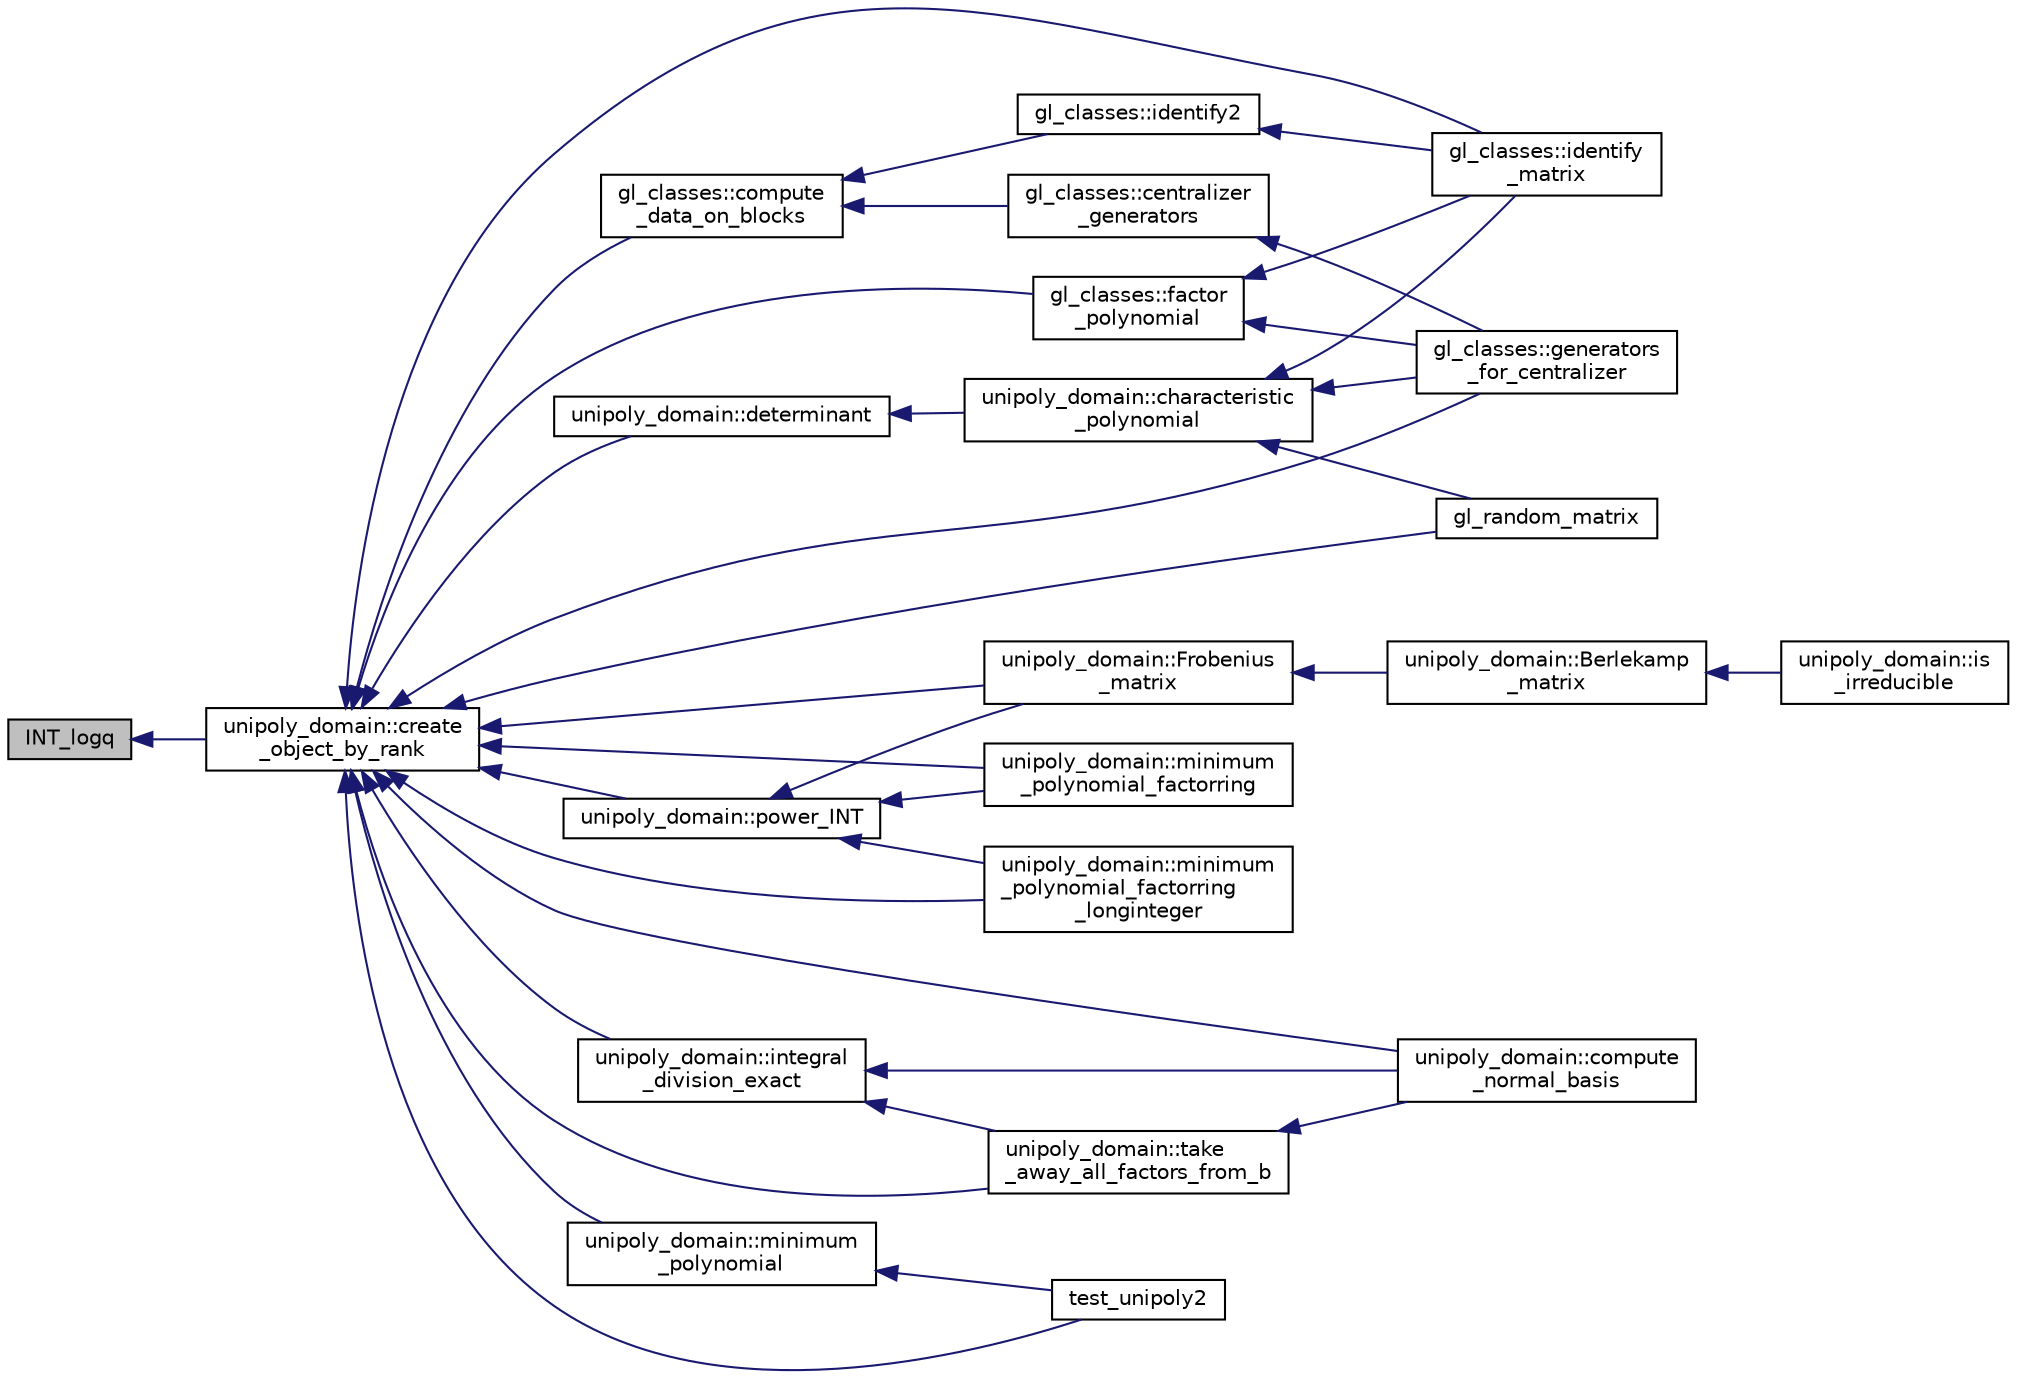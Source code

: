 digraph "INT_logq"
{
  edge [fontname="Helvetica",fontsize="10",labelfontname="Helvetica",labelfontsize="10"];
  node [fontname="Helvetica",fontsize="10",shape=record];
  rankdir="LR";
  Node1262 [label="INT_logq",height=0.2,width=0.4,color="black", fillcolor="grey75", style="filled", fontcolor="black"];
  Node1262 -> Node1263 [dir="back",color="midnightblue",fontsize="10",style="solid",fontname="Helvetica"];
  Node1263 [label="unipoly_domain::create\l_object_by_rank",height=0.2,width=0.4,color="black", fillcolor="white", style="filled",URL="$da/d3c/classunipoly__domain.html#a3311706a93102009d6d22c69f2f3902f"];
  Node1263 -> Node1264 [dir="back",color="midnightblue",fontsize="10",style="solid",fontname="Helvetica"];
  Node1264 [label="gl_classes::identify\l_matrix",height=0.2,width=0.4,color="black", fillcolor="white", style="filled",URL="$d6/dab/classgl__classes.html#af529d1d8ff5a52703c5ac1d70806092e"];
  Node1263 -> Node1265 [dir="back",color="midnightblue",fontsize="10",style="solid",fontname="Helvetica"];
  Node1265 [label="gl_classes::compute\l_data_on_blocks",height=0.2,width=0.4,color="black", fillcolor="white", style="filled",URL="$d6/dab/classgl__classes.html#a81f5a74f6e3ddf095578fa860c347e9f"];
  Node1265 -> Node1266 [dir="back",color="midnightblue",fontsize="10",style="solid",fontname="Helvetica"];
  Node1266 [label="gl_classes::identify2",height=0.2,width=0.4,color="black", fillcolor="white", style="filled",URL="$d6/dab/classgl__classes.html#a01f63c38f74a678752344f31fc3820bc"];
  Node1266 -> Node1264 [dir="back",color="midnightblue",fontsize="10",style="solid",fontname="Helvetica"];
  Node1265 -> Node1267 [dir="back",color="midnightblue",fontsize="10",style="solid",fontname="Helvetica"];
  Node1267 [label="gl_classes::centralizer\l_generators",height=0.2,width=0.4,color="black", fillcolor="white", style="filled",URL="$d6/dab/classgl__classes.html#a0469984583efc3d27c70fb32f45d71d8"];
  Node1267 -> Node1268 [dir="back",color="midnightblue",fontsize="10",style="solid",fontname="Helvetica"];
  Node1268 [label="gl_classes::generators\l_for_centralizer",height=0.2,width=0.4,color="black", fillcolor="white", style="filled",URL="$d6/dab/classgl__classes.html#aeac561e2a41981533eb0aee6f9d2080c"];
  Node1263 -> Node1268 [dir="back",color="midnightblue",fontsize="10",style="solid",fontname="Helvetica"];
  Node1263 -> Node1269 [dir="back",color="midnightblue",fontsize="10",style="solid",fontname="Helvetica"];
  Node1269 [label="gl_classes::factor\l_polynomial",height=0.2,width=0.4,color="black", fillcolor="white", style="filled",URL="$d6/dab/classgl__classes.html#ab79551e3f5bc66e8049de52bd685a4ef"];
  Node1269 -> Node1264 [dir="back",color="midnightblue",fontsize="10",style="solid",fontname="Helvetica"];
  Node1269 -> Node1268 [dir="back",color="midnightblue",fontsize="10",style="solid",fontname="Helvetica"];
  Node1263 -> Node1270 [dir="back",color="midnightblue",fontsize="10",style="solid",fontname="Helvetica"];
  Node1270 [label="unipoly_domain::Frobenius\l_matrix",height=0.2,width=0.4,color="black", fillcolor="white", style="filled",URL="$da/d3c/classunipoly__domain.html#a861279fd941d6bad64e6ec13279453af"];
  Node1270 -> Node1271 [dir="back",color="midnightblue",fontsize="10",style="solid",fontname="Helvetica"];
  Node1271 [label="unipoly_domain::Berlekamp\l_matrix",height=0.2,width=0.4,color="black", fillcolor="white", style="filled",URL="$da/d3c/classunipoly__domain.html#a560f4cc73e0badeba359203643fbc333"];
  Node1271 -> Node1272 [dir="back",color="midnightblue",fontsize="10",style="solid",fontname="Helvetica"];
  Node1272 [label="unipoly_domain::is\l_irreducible",height=0.2,width=0.4,color="black", fillcolor="white", style="filled",URL="$da/d3c/classunipoly__domain.html#aec4d9b55b51268d99ef6f6480d7282b5"];
  Node1263 -> Node1273 [dir="back",color="midnightblue",fontsize="10",style="solid",fontname="Helvetica"];
  Node1273 [label="unipoly_domain::integral\l_division_exact",height=0.2,width=0.4,color="black", fillcolor="white", style="filled",URL="$da/d3c/classunipoly__domain.html#ae08b2f84ea25a3b0f310edec6ad9cf66"];
  Node1273 -> Node1274 [dir="back",color="midnightblue",fontsize="10",style="solid",fontname="Helvetica"];
  Node1274 [label="unipoly_domain::compute\l_normal_basis",height=0.2,width=0.4,color="black", fillcolor="white", style="filled",URL="$da/d3c/classunipoly__domain.html#a799f3e7de9717b6c0b52dbc5305f3bf5"];
  Node1273 -> Node1275 [dir="back",color="midnightblue",fontsize="10",style="solid",fontname="Helvetica"];
  Node1275 [label="unipoly_domain::take\l_away_all_factors_from_b",height=0.2,width=0.4,color="black", fillcolor="white", style="filled",URL="$da/d3c/classunipoly__domain.html#a65da08a136c47386d06c140157b72809"];
  Node1275 -> Node1274 [dir="back",color="midnightblue",fontsize="10",style="solid",fontname="Helvetica"];
  Node1263 -> Node1274 [dir="back",color="midnightblue",fontsize="10",style="solid",fontname="Helvetica"];
  Node1263 -> Node1275 [dir="back",color="midnightblue",fontsize="10",style="solid",fontname="Helvetica"];
  Node1263 -> Node1276 [dir="back",color="midnightblue",fontsize="10",style="solid",fontname="Helvetica"];
  Node1276 [label="unipoly_domain::power_INT",height=0.2,width=0.4,color="black", fillcolor="white", style="filled",URL="$da/d3c/classunipoly__domain.html#afb7679c16c8e33167df2b95e6d191f79"];
  Node1276 -> Node1270 [dir="back",color="midnightblue",fontsize="10",style="solid",fontname="Helvetica"];
  Node1276 -> Node1277 [dir="back",color="midnightblue",fontsize="10",style="solid",fontname="Helvetica"];
  Node1277 [label="unipoly_domain::minimum\l_polynomial_factorring",height=0.2,width=0.4,color="black", fillcolor="white", style="filled",URL="$da/d3c/classunipoly__domain.html#a32acf71ba55156289a07290565ccb65c"];
  Node1276 -> Node1278 [dir="back",color="midnightblue",fontsize="10",style="solid",fontname="Helvetica"];
  Node1278 [label="unipoly_domain::minimum\l_polynomial_factorring\l_longinteger",height=0.2,width=0.4,color="black", fillcolor="white", style="filled",URL="$da/d3c/classunipoly__domain.html#a2c953e21fad2df88627ac8a289f3a77b"];
  Node1263 -> Node1279 [dir="back",color="midnightblue",fontsize="10",style="solid",fontname="Helvetica"];
  Node1279 [label="unipoly_domain::minimum\l_polynomial",height=0.2,width=0.4,color="black", fillcolor="white", style="filled",URL="$da/d3c/classunipoly__domain.html#ab80b3c8cfb24b3b4ce86ead7a5ebaa95"];
  Node1279 -> Node1280 [dir="back",color="midnightblue",fontsize="10",style="solid",fontname="Helvetica"];
  Node1280 [label="test_unipoly2",height=0.2,width=0.4,color="black", fillcolor="white", style="filled",URL="$d5/d87/globals_8h.html#ac40335895fedd889545dad901ac470a6"];
  Node1263 -> Node1277 [dir="back",color="midnightblue",fontsize="10",style="solid",fontname="Helvetica"];
  Node1263 -> Node1278 [dir="back",color="midnightblue",fontsize="10",style="solid",fontname="Helvetica"];
  Node1263 -> Node1281 [dir="back",color="midnightblue",fontsize="10",style="solid",fontname="Helvetica"];
  Node1281 [label="unipoly_domain::determinant",height=0.2,width=0.4,color="black", fillcolor="white", style="filled",URL="$da/d3c/classunipoly__domain.html#a460cfeb7de30e382da7f183b051e4a4f"];
  Node1281 -> Node1282 [dir="back",color="midnightblue",fontsize="10",style="solid",fontname="Helvetica"];
  Node1282 [label="unipoly_domain::characteristic\l_polynomial",height=0.2,width=0.4,color="black", fillcolor="white", style="filled",URL="$da/d3c/classunipoly__domain.html#a8fc6545a5f52b768f6ebb2e3b3d57539"];
  Node1282 -> Node1264 [dir="back",color="midnightblue",fontsize="10",style="solid",fontname="Helvetica"];
  Node1282 -> Node1268 [dir="back",color="midnightblue",fontsize="10",style="solid",fontname="Helvetica"];
  Node1282 -> Node1283 [dir="back",color="midnightblue",fontsize="10",style="solid",fontname="Helvetica"];
  Node1283 [label="gl_random_matrix",height=0.2,width=0.4,color="black", fillcolor="white", style="filled",URL="$d5/d87/globals_8h.html#ad335f04bb0db45b0e9393ec76d0698f4"];
  Node1263 -> Node1280 [dir="back",color="midnightblue",fontsize="10",style="solid",fontname="Helvetica"];
  Node1263 -> Node1283 [dir="back",color="midnightblue",fontsize="10",style="solid",fontname="Helvetica"];
}
